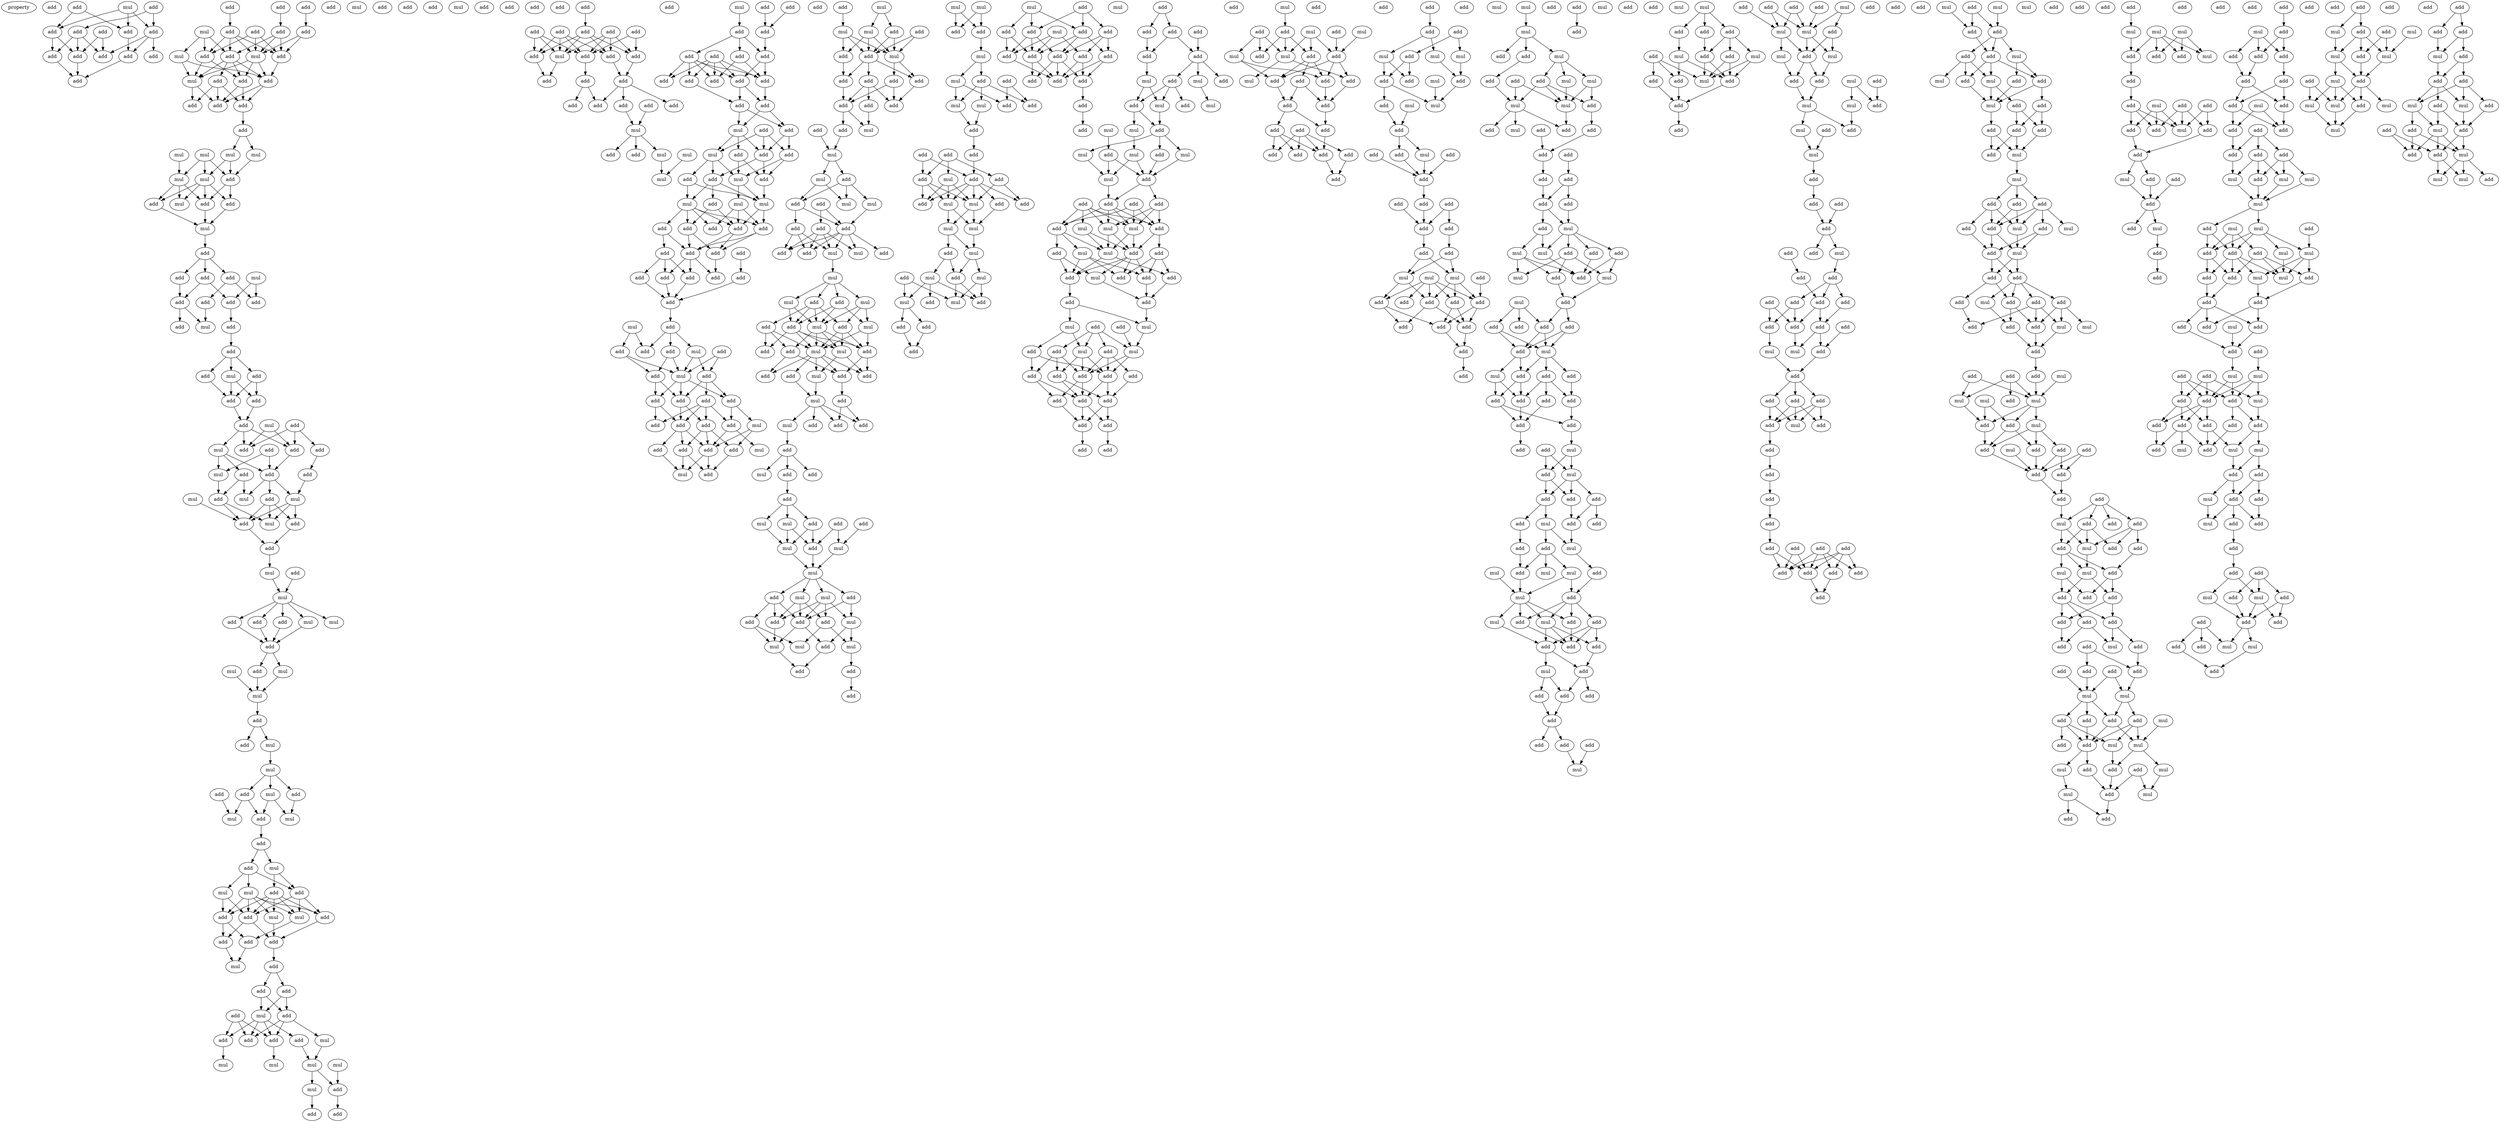 digraph {
    node [fontcolor=black]
    property [mul=2,lf=1.4]
    0 [ label = add ];
    1 [ label = add ];
    2 [ label = mul ];
    3 [ label = add ];
    4 [ label = add ];
    5 [ label = add ];
    6 [ label = add ];
    7 [ label = add ];
    8 [ label = add ];
    9 [ label = add ];
    10 [ label = add ];
    11 [ label = add ];
    12 [ label = add ];
    13 [ label = add ];
    14 [ label = add ];
    15 [ label = add ];
    16 [ label = add ];
    17 [ label = add ];
    18 [ label = add ];
    19 [ label = add ];
    20 [ label = add ];
    21 [ label = add ];
    22 [ label = mul ];
    23 [ label = add ];
    24 [ label = add ];
    25 [ label = add ];
    26 [ label = mul ];
    27 [ label = mul ];
    28 [ label = mul ];
    29 [ label = add ];
    30 [ label = add ];
    31 [ label = add ];
    32 [ label = add ];
    33 [ label = add ];
    34 [ label = add ];
    35 [ label = add ];
    36 [ label = mul ];
    37 [ label = mul ];
    38 [ label = mul ];
    39 [ label = mul ];
    40 [ label = mul ];
    41 [ label = mul ];
    42 [ label = add ];
    43 [ label = mul ];
    44 [ label = add ];
    45 [ label = add ];
    46 [ label = add ];
    47 [ label = mul ];
    48 [ label = add ];
    49 [ label = add ];
    50 [ label = mul ];
    51 [ label = add ];
    52 [ label = add ];
    53 [ label = add ];
    54 [ label = add ];
    55 [ label = add ];
    56 [ label = add ];
    57 [ label = add ];
    58 [ label = add ];
    59 [ label = mul ];
    60 [ label = add ];
    61 [ label = add ];
    62 [ label = add ];
    63 [ label = mul ];
    64 [ label = add ];
    65 [ label = add ];
    66 [ label = add ];
    67 [ label = mul ];
    68 [ label = mul ];
    69 [ label = add ];
    70 [ label = add ];
    71 [ label = add ];
    72 [ label = add ];
    73 [ label = mul ];
    74 [ label = add ];
    75 [ label = add ];
    76 [ label = mul ];
    77 [ label = add ];
    78 [ label = add ];
    79 [ label = add ];
    80 [ label = mul ];
    81 [ label = mul ];
    82 [ label = add ];
    83 [ label = mul ];
    84 [ label = add ];
    85 [ label = add ];
    86 [ label = mul ];
    87 [ label = add ];
    88 [ label = add ];
    89 [ label = add ];
    90 [ label = mul ];
    91 [ label = add ];
    92 [ label = add ];
    93 [ label = add ];
    94 [ label = mul ];
    95 [ label = add ];
    96 [ label = mul ];
    97 [ label = add ];
    98 [ label = mul ];
    99 [ label = add ];
    100 [ label = add ];
    101 [ label = mul ];
    102 [ label = mul ];
    103 [ label = add ];
    104 [ label = mul ];
    105 [ label = add ];
    106 [ label = mul ];
    107 [ label = add ];
    108 [ label = add ];
    109 [ label = add ];
    110 [ label = mul ];
    111 [ label = mul ];
    112 [ label = add ];
    113 [ label = add ];
    114 [ label = mul ];
    115 [ label = add ];
    116 [ label = mul ];
    117 [ label = add ];
    118 [ label = mul ];
    119 [ label = add ];
    120 [ label = add ];
    121 [ label = mul ];
    122 [ label = mul ];
    123 [ label = mul ];
    124 [ label = add ];
    125 [ label = add ];
    126 [ label = add ];
    127 [ label = mul ];
    128 [ label = add ];
    129 [ label = mul ];
    130 [ label = add ];
    131 [ label = add ];
    132 [ label = add ];
    133 [ label = add ];
    134 [ label = mul ];
    135 [ label = add ];
    136 [ label = add ];
    137 [ label = add ];
    138 [ label = mul ];
    139 [ label = add ];
    140 [ label = add ];
    141 [ label = add ];
    142 [ label = add ];
    143 [ label = mul ];
    144 [ label = add ];
    145 [ label = add ];
    146 [ label = add ];
    147 [ label = add ];
    148 [ label = mul ];
    149 [ label = mul ];
    150 [ label = mul ];
    151 [ label = mul ];
    152 [ label = mul ];
    153 [ label = add ];
    154 [ label = add ];
    155 [ label = add ];
    156 [ label = add ];
    157 [ label = add ];
    158 [ label = add ];
    159 [ label = add ];
    160 [ label = add ];
    161 [ label = add ];
    162 [ label = add ];
    163 [ label = add ];
    164 [ label = add ];
    165 [ label = mul ];
    166 [ label = add ];
    167 [ label = add ];
    168 [ label = add ];
    169 [ label = add ];
    170 [ label = add ];
    171 [ label = add ];
    172 [ label = add ];
    173 [ label = add ];
    174 [ label = add ];
    175 [ label = mul ];
    176 [ label = add ];
    177 [ label = add ];
    178 [ label = add ];
    179 [ label = mul ];
    180 [ label = mul ];
    181 [ label = mul ];
    182 [ label = add ];
    183 [ label = mul ];
    184 [ label = add ];
    185 [ label = add ];
    186 [ label = add ];
    187 [ label = add ];
    188 [ label = add ];
    189 [ label = add ];
    190 [ label = add ];
    191 [ label = add ];
    192 [ label = add ];
    193 [ label = add ];
    194 [ label = add ];
    195 [ label = add ];
    196 [ label = add ];
    197 [ label = add ];
    198 [ label = add ];
    199 [ label = add ];
    200 [ label = mul ];
    201 [ label = add ];
    202 [ label = mul ];
    203 [ label = add ];
    204 [ label = add ];
    205 [ label = add ];
    206 [ label = add ];
    207 [ label = mul ];
    208 [ label = add ];
    209 [ label = add ];
    210 [ label = mul ];
    211 [ label = mul ];
    212 [ label = mul ];
    213 [ label = add ];
    214 [ label = add ];
    215 [ label = add ];
    216 [ label = add ];
    217 [ label = add ];
    218 [ label = add ];
    219 [ label = add ];
    220 [ label = add ];
    221 [ label = add ];
    222 [ label = add ];
    223 [ label = add ];
    224 [ label = add ];
    225 [ label = add ];
    226 [ label = add ];
    227 [ label = add ];
    228 [ label = add ];
    229 [ label = mul ];
    230 [ label = add ];
    231 [ label = add ];
    232 [ label = add ];
    233 [ label = mul ];
    234 [ label = add ];
    235 [ label = add ];
    236 [ label = add ];
    237 [ label = add ];
    238 [ label = mul ];
    239 [ label = add ];
    240 [ label = add ];
    241 [ label = add ];
    242 [ label = add ];
    243 [ label = add ];
    244 [ label = add ];
    245 [ label = add ];
    246 [ label = add ];
    247 [ label = mul ];
    248 [ label = add ];
    249 [ label = mul ];
    250 [ label = add ];
    251 [ label = add ];
    252 [ label = add ];
    253 [ label = add ];
    254 [ label = mul ];
    255 [ label = add ];
    256 [ label = mul ];
    257 [ label = mul ];
    258 [ label = mul ];
    259 [ label = add ];
    260 [ label = add ];
    261 [ label = add ];
    262 [ label = mul ];
    263 [ label = add ];
    264 [ label = add ];
    265 [ label = add ];
    266 [ label = add ];
    267 [ label = add ];
    268 [ label = add ];
    269 [ label = add ];
    270 [ label = add ];
    271 [ label = mul ];
    272 [ label = add ];
    273 [ label = add ];
    274 [ label = mul ];
    275 [ label = mul ];
    276 [ label = add ];
    277 [ label = mul ];
    278 [ label = add ];
    279 [ label = add ];
    280 [ label = mul ];
    281 [ label = add ];
    282 [ label = add ];
    283 [ label = add ];
    284 [ label = add ];
    285 [ label = add ];
    286 [ label = mul ];
    287 [ label = add ];
    288 [ label = mul ];
    289 [ label = mul ];
    290 [ label = add ];
    291 [ label = mul ];
    292 [ label = add ];
    293 [ label = mul ];
    294 [ label = add ];
    295 [ label = add ];
    296 [ label = mul ];
    297 [ label = add ];
    298 [ label = mul ];
    299 [ label = add ];
    300 [ label = mul ];
    301 [ label = add ];
    302 [ label = add ];
    303 [ label = mul ];
    304 [ label = add ];
    305 [ label = add ];
    306 [ label = mul ];
    307 [ label = add ];
    308 [ label = add ];
    309 [ label = mul ];
    310 [ label = add ];
    311 [ label = mul ];
    312 [ label = add ];
    313 [ label = add ];
    314 [ label = add ];
    315 [ label = add ];
    316 [ label = mul ];
    317 [ label = add ];
    318 [ label = add ];
    319 [ label = add ];
    320 [ label = add ];
    321 [ label = mul ];
    322 [ label = add ];
    323 [ label = mul ];
    324 [ label = add ];
    325 [ label = add ];
    326 [ label = mul ];
    327 [ label = mul ];
    328 [ label = mul ];
    329 [ label = add ];
    330 [ label = add ];
    331 [ label = mul ];
    332 [ label = mul ];
    333 [ label = add ];
    334 [ label = add ];
    335 [ label = add ];
    336 [ label = mul ];
    337 [ label = add ];
    338 [ label = add ];
    339 [ label = mul ];
    340 [ label = mul ];
    341 [ label = mul ];
    342 [ label = add ];
    343 [ label = add ];
    344 [ label = add ];
    345 [ label = mul ];
    346 [ label = mul ];
    347 [ label = add ];
    348 [ label = add ];
    349 [ label = mul ];
    350 [ label = add ];
    351 [ label = add ];
    352 [ label = mul ];
    353 [ label = mul ];
    354 [ label = mul ];
    355 [ label = add ];
    356 [ label = add ];
    357 [ label = add ];
    358 [ label = add ];
    359 [ label = add ];
    360 [ label = add ];
    361 [ label = add ];
    362 [ label = add ];
    363 [ label = add ];
    364 [ label = mul ];
    365 [ label = add ];
    366 [ label = add ];
    367 [ label = add ];
    368 [ label = mul ];
    369 [ label = mul ];
    370 [ label = mul ];
    371 [ label = mul ];
    372 [ label = add ];
    373 [ label = mul ];
    374 [ label = add ];
    375 [ label = mul ];
    376 [ label = mul ];
    377 [ label = add ];
    378 [ label = mul ];
    379 [ label = add ];
    380 [ label = add ];
    381 [ label = mul ];
    382 [ label = add ];
    383 [ label = add ];
    384 [ label = add ];
    385 [ label = add ];
    386 [ label = mul ];
    387 [ label = mul ];
    388 [ label = add ];
    389 [ label = add ];
    390 [ label = add ];
    391 [ label = add ];
    392 [ label = add ];
    393 [ label = add ];
    394 [ label = add ];
    395 [ label = add ];
    396 [ label = add ];
    397 [ label = add ];
    398 [ label = add ];
    399 [ label = add ];
    400 [ label = add ];
    401 [ label = add ];
    402 [ label = mul ];
    403 [ label = add ];
    404 [ label = add ];
    405 [ label = add ];
    406 [ label = add ];
    407 [ label = add ];
    408 [ label = add ];
    409 [ label = mul ];
    410 [ label = mul ];
    411 [ label = add ];
    412 [ label = add ];
    413 [ label = add ];
    414 [ label = mul ];
    415 [ label = add ];
    416 [ label = mul ];
    417 [ label = mul ];
    418 [ label = mul ];
    419 [ label = add ];
    420 [ label = add ];
    421 [ label = mul ];
    422 [ label = mul ];
    423 [ label = mul ];
    424 [ label = add ];
    425 [ label = add ];
    426 [ label = mul ];
    427 [ label = add ];
    428 [ label = add ];
    429 [ label = add ];
    430 [ label = add ];
    431 [ label = mul ];
    432 [ label = add ];
    433 [ label = mul ];
    434 [ label = add ];
    435 [ label = mul ];
    436 [ label = add ];
    437 [ label = mul ];
    438 [ label = mul ];
    439 [ label = add ];
    440 [ label = add ];
    441 [ label = add ];
    442 [ label = mul ];
    443 [ label = add ];
    444 [ label = add ];
    445 [ label = add ];
    446 [ label = add ];
    447 [ label = add ];
    448 [ label = mul ];
    449 [ label = add ];
    450 [ label = add ];
    451 [ label = mul ];
    452 [ label = add ];
    453 [ label = mul ];
    454 [ label = mul ];
    455 [ label = add ];
    456 [ label = add ];
    457 [ label = add ];
    458 [ label = add ];
    459 [ label = add ];
    460 [ label = add ];
    461 [ label = add ];
    462 [ label = add ];
    463 [ label = add ];
    464 [ label = add ];
    465 [ label = add ];
    466 [ label = add ];
    467 [ label = add ];
    468 [ label = add ];
    469 [ label = add ];
    470 [ label = mul ];
    471 [ label = add ];
    472 [ label = add ];
    473 [ label = mul ];
    474 [ label = mul ];
    475 [ label = add ];
    476 [ label = mul ];
    477 [ label = add ];
    478 [ label = mul ];
    479 [ label = add ];
    480 [ label = add ];
    481 [ label = add ];
    482 [ label = add ];
    483 [ label = add ];
    484 [ label = mul ];
    485 [ label = add ];
    486 [ label = add ];
    487 [ label = add ];
    488 [ label = add ];
    489 [ label = add ];
    490 [ label = add ];
    491 [ label = add ];
    492 [ label = add ];
    493 [ label = add ];
    494 [ label = add ];
    495 [ label = add ];
    496 [ label = add ];
    497 [ label = add ];
    498 [ label = add ];
    499 [ label = add ];
    500 [ label = add ];
    501 [ label = add ];
    502 [ label = mul ];
    503 [ label = mul ];
    504 [ label = add ];
    505 [ label = mul ];
    506 [ label = mul ];
    507 [ label = add ];
    508 [ label = add ];
    509 [ label = add ];
    510 [ label = mul ];
    511 [ label = mul ];
    512 [ label = add ];
    513 [ label = add ];
    514 [ label = add ];
    515 [ label = add ];
    516 [ label = mul ];
    517 [ label = add ];
    518 [ label = add ];
    519 [ label = add ];
    520 [ label = add ];
    521 [ label = mul ];
    522 [ label = add ];
    523 [ label = add ];
    524 [ label = add ];
    525 [ label = add ];
    526 [ label = add ];
    527 [ label = add ];
    528 [ label = mul ];
    529 [ label = mul ];
    530 [ label = mul ];
    531 [ label = add ];
    532 [ label = add ];
    533 [ label = add ];
    534 [ label = add ];
    535 [ label = add ];
    536 [ label = add ];
    537 [ label = add ];
    538 [ label = add ];
    539 [ label = add ];
    540 [ label = add ];
    541 [ label = mul ];
    542 [ label = add ];
    543 [ label = add ];
    544 [ label = add ];
    545 [ label = mul ];
    546 [ label = add ];
    547 [ label = mul ];
    548 [ label = add ];
    549 [ label = add ];
    550 [ label = add ];
    551 [ label = mul ];
    552 [ label = mul ];
    553 [ label = add ];
    554 [ label = add ];
    555 [ label = mul ];
    556 [ label = mul ];
    557 [ label = add ];
    558 [ label = add ];
    559 [ label = mul ];
    560 [ label = add ];
    561 [ label = add ];
    562 [ label = add ];
    563 [ label = add ];
    564 [ label = add ];
    565 [ label = add ];
    566 [ label = add ];
    567 [ label = add ];
    568 [ label = mul ];
    569 [ label = add ];
    570 [ label = add ];
    571 [ label = add ];
    572 [ label = mul ];
    573 [ label = add ];
    574 [ label = mul ];
    575 [ label = add ];
    576 [ label = mul ];
    577 [ label = add ];
    578 [ label = mul ];
    579 [ label = mul ];
    580 [ label = add ];
    581 [ label = add ];
    582 [ label = add ];
    583 [ label = add ];
    584 [ label = add ];
    585 [ label = add ];
    586 [ label = mul ];
    587 [ label = add ];
    588 [ label = add ];
    589 [ label = mul ];
    590 [ label = add ];
    591 [ label = add ];
    592 [ label = add ];
    593 [ label = add ];
    594 [ label = mul ];
    595 [ label = add ];
    596 [ label = add ];
    597 [ label = add ];
    598 [ label = add ];
    599 [ label = mul ];
    600 [ label = add ];
    601 [ label = mul ];
    602 [ label = add ];
    603 [ label = add ];
    604 [ label = add ];
    605 [ label = add ];
    606 [ label = add ];
    607 [ label = add ];
    608 [ label = add ];
    609 [ label = mul ];
    610 [ label = add ];
    611 [ label = add ];
    612 [ label = mul ];
    613 [ label = mul ];
    614 [ label = mul ];
    615 [ label = add ];
    616 [ label = mul ];
    617 [ label = add ];
    618 [ label = mul ];
    619 [ label = add ];
    620 [ label = add ];
    621 [ label = mul ];
    622 [ label = add ];
    623 [ label = add ];
    624 [ label = mul ];
    625 [ label = add ];
    626 [ label = add ];
    627 [ label = add ];
    628 [ label = add ];
    629 [ label = mul ];
    630 [ label = add ];
    631 [ label = add ];
    632 [ label = add ];
    633 [ label = add ];
    634 [ label = add ];
    635 [ label = add ];
    636 [ label = add ];
    637 [ label = add ];
    638 [ label = add ];
    639 [ label = mul ];
    640 [ label = mul ];
    641 [ label = mul ];
    642 [ label = add ];
    643 [ label = add ];
    644 [ label = add ];
    645 [ label = add ];
    646 [ label = mul ];
    647 [ label = mul ];
    648 [ label = add ];
    649 [ label = add ];
    650 [ label = add ];
    651 [ label = mul ];
    652 [ label = add ];
    653 [ label = add ];
    654 [ label = add ];
    655 [ label = add ];
    656 [ label = add ];
    657 [ label = add ];
    658 [ label = add ];
    659 [ label = add ];
    660 [ label = mul ];
    661 [ label = mul ];
    662 [ label = mul ];
    663 [ label = add ];
    664 [ label = mul ];
    665 [ label = mul ];
    666 [ label = add ];
    667 [ label = add ];
    668 [ label = mul ];
    669 [ label = add ];
    670 [ label = add ];
    671 [ label = add ];
    672 [ label = mul ];
    673 [ label = mul ];
    674 [ label = add ];
    675 [ label = mul ];
    676 [ label = add ];
    677 [ label = mul ];
    678 [ label = add ];
    679 [ label = add ];
    680 [ label = add ];
    681 [ label = add ];
    682 [ label = add ];
    683 [ label = add ];
    684 [ label = add ];
    685 [ label = mul ];
    686 [ label = add ];
    687 [ label = add ];
    688 [ label = add ];
    689 [ label = add ];
    690 [ label = add ];
    691 [ label = add ];
    692 [ label = add ];
    693 [ label = add ];
    694 [ label = add ];
    695 [ label = add ];
    696 [ label = add ];
    697 [ label = add ];
    698 [ label = mul ];
    699 [ label = mul ];
    700 [ label = add ];
    701 [ label = add ];
    702 [ label = add ];
    703 [ label = add ];
    704 [ label = mul ];
    705 [ label = add ];
    706 [ label = add ];
    707 [ label = add ];
    708 [ label = add ];
    709 [ label = add ];
    710 [ label = add ];
    711 [ label = add ];
    712 [ label = add ];
    713 [ label = add ];
    714 [ label = add ];
    715 [ label = add ];
    716 [ label = add ];
    717 [ label = add ];
    718 [ label = add ];
    719 [ label = add ];
    720 [ label = add ];
    721 [ label = add ];
    722 [ label = mul ];
    723 [ label = mul ];
    724 [ label = add ];
    725 [ label = add ];
    726 [ label = add ];
    727 [ label = mul ];
    728 [ label = add ];
    729 [ label = add ];
    730 [ label = mul ];
    731 [ label = add ];
    732 [ label = mul ];
    733 [ label = add ];
    734 [ label = add ];
    735 [ label = mul ];
    736 [ label = add ];
    737 [ label = add ];
    738 [ label = add ];
    739 [ label = add ];
    740 [ label = add ];
    741 [ label = mul ];
    742 [ label = mul ];
    743 [ label = add ];
    744 [ label = add ];
    745 [ label = add ];
    746 [ label = add ];
    747 [ label = mul ];
    748 [ label = mul ];
    749 [ label = add ];
    750 [ label = add ];
    751 [ label = mul ];
    752 [ label = add ];
    753 [ label = add ];
    754 [ label = add ];
    755 [ label = add ];
    756 [ label = add ];
    757 [ label = add ];
    758 [ label = add ];
    759 [ label = mul ];
    760 [ label = mul ];
    761 [ label = add ];
    762 [ label = add ];
    763 [ label = add ];
    764 [ label = mul ];
    765 [ label = add ];
    766 [ label = add ];
    767 [ label = add ];
    768 [ label = add ];
    769 [ label = mul ];
    770 [ label = mul ];
    771 [ label = add ];
    772 [ label = mul ];
    773 [ label = mul ];
    774 [ label = mul ];
    775 [ label = add ];
    776 [ label = add ];
    777 [ label = add ];
    778 [ label = mul ];
    779 [ label = add ];
    780 [ label = add ];
    781 [ label = add ];
    782 [ label = add ];
    783 [ label = add ];
    784 [ label = add ];
    785 [ label = add ];
    786 [ label = add ];
    787 [ label = mul ];
    788 [ label = add ];
    789 [ label = add ];
    790 [ label = add ];
    791 [ label = mul ];
    792 [ label = add ];
    793 [ label = add ];
    794 [ label = mul ];
    795 [ label = mul ];
    796 [ label = add ];
    797 [ label = add ];
    798 [ label = add ];
    799 [ label = add ];
    800 [ label = add ];
    801 [ label = add ];
    802 [ label = add ];
    803 [ label = add ];
    804 [ label = mul ];
    805 [ label = add ];
    806 [ label = add ];
    807 [ label = add ];
    808 [ label = mul ];
    809 [ label = add ];
    810 [ label = add ];
    811 [ label = add ];
    812 [ label = mul ];
    813 [ label = mul ];
    814 [ label = add ];
    815 [ label = add ];
    816 [ label = add ];
    817 [ label = mul ];
    818 [ label = add ];
    819 [ label = mul ];
    820 [ label = add ];
    821 [ label = mul ];
    822 [ label = add ];
    823 [ label = mul ];
    824 [ label = mul ];
    825 [ label = add ];
    826 [ label = add ];
    827 [ label = add ];
    828 [ label = mul ];
    829 [ label = add ];
    830 [ label = mul ];
    831 [ label = add ];
    832 [ label = add ];
    833 [ label = add ];
    834 [ label = add ];
    835 [ label = add ];
    836 [ label = add ];
    837 [ label = mul ];
    838 [ label = mul ];
    839 [ label = mul ];
    840 [ label = add ];
    841 [ label = add ];
    842 [ label = add ];
    843 [ label = mul ];
    844 [ label = add ];
    845 [ label = add ];
    846 [ label = add ];
    847 [ label = add ];
    848 [ label = mul ];
    849 [ label = add ];
    850 [ label = mul ];
    851 [ label = add ];
    852 [ label = add ];
    853 [ label = add ];
    854 [ label = add ];
    855 [ label = add ];
    856 [ label = mul ];
    857 [ label = add ];
    858 [ label = add ];
    859 [ label = add ];
    860 [ label = add ];
    861 [ label = add ];
    862 [ label = mul ];
    863 [ label = add ];
    864 [ label = add ];
    865 [ label = add ];
    866 [ label = add ];
    867 [ label = mul ];
    868 [ label = add ];
    869 [ label = add ];
    870 [ label = add ];
    871 [ label = add ];
    872 [ label = add ];
    873 [ label = add ];
    874 [ label = add ];
    875 [ label = mul ];
    876 [ label = add ];
    877 [ label = add ];
    878 [ label = add ];
    879 [ label = add ];
    880 [ label = add ];
    881 [ label = add ];
    882 [ label = add ];
    883 [ label = mul ];
    884 [ label = mul ];
    885 [ label = mul ];
    886 [ label = mul ];
    887 [ label = mul ];
    888 [ label = add ];
    889 [ label = mul ];
    890 [ label = add ];
    891 [ label = add ];
    892 [ label = mul ];
    893 [ label = mul ];
    894 [ label = add ];
    895 [ label = add ];
    896 [ label = add ];
    897 [ label = add ];
    898 [ label = mul ];
    899 [ label = add ];
    900 [ label = mul ];
    901 [ label = add ];
    902 [ label = add ];
    903 [ label = add ];
    904 [ label = add ];
    905 [ label = mul ];
    906 [ label = add ];
    907 [ label = add ];
    908 [ label = add ];
    909 [ label = add ];
    910 [ label = mul ];
    911 [ label = add ];
    912 [ label = mul ];
    913 [ label = add ];
    914 [ label = add ];
    915 [ label = add ];
    916 [ label = add ];
    917 [ label = mul ];
    918 [ label = add ];
    919 [ label = add ];
    920 [ label = add ];
    921 [ label = add ];
    922 [ label = add ];
    923 [ label = add ];
    924 [ label = mul ];
    925 [ label = add ];
    926 [ label = mul ];
    927 [ label = mul ];
    928 [ label = add ];
    929 [ label = add ];
    930 [ label = add ];
    931 [ label = add ];
    932 [ label = mul ];
    933 [ label = add ];
    934 [ label = mul ];
    935 [ label = add ];
    936 [ label = add ];
    937 [ label = add ];
    938 [ label = add ];
    939 [ label = add ];
    940 [ label = mul ];
    941 [ label = mul ];
    942 [ label = add ];
    943 [ label = add ];
    944 [ label = add ];
    945 [ label = add ];
    946 [ label = add ];
    947 [ label = mul ];
    948 [ label = add ];
    949 [ label = add ];
    950 [ label = mul ];
    951 [ label = add ];
    952 [ label = add ];
    953 [ label = add ];
    954 [ label = mul ];
    955 [ label = add ];
    956 [ label = add ];
    957 [ label = mul ];
    958 [ label = mul ];
    959 [ label = mul ];
    960 [ label = add ];
    961 [ label = mul ];
    962 [ label = add ];
    963 [ label = add ];
    964 [ label = mul ];
    965 [ label = add ];
    966 [ label = add ];
    967 [ label = mul ];
    968 [ label = mul ];
    969 [ label = mul ];
    970 [ label = add ];
    971 [ label = add ];
    972 [ label = add ];
    973 [ label = add ];
    974 [ label = mul ];
    975 [ label = add ];
    976 [ label = add ];
    977 [ label = mul ];
    978 [ label = mul ];
    979 [ label = add ];
    980 [ label = add ];
    981 [ label = add ];
    982 [ label = add ];
    983 [ label = mul ];
    984 [ label = add ];
    985 [ label = add ];
    986 [ label = add ];
    987 [ label = mul ];
    988 [ label = mul ];
    989 [ label = add ];
    990 [ label = mul ];
    1 -> 4 [ name = 0 ];
    1 -> 5 [ name = 1 ];
    2 -> 4 [ name = 2 ];
    2 -> 5 [ name = 3 ];
    2 -> 7 [ name = 4 ];
    3 -> 7 [ name = 5 ];
    3 -> 8 [ name = 6 ];
    4 -> 9 [ name = 7 ];
    5 -> 11 [ name = 8 ];
    5 -> 12 [ name = 9 ];
    6 -> 11 [ name = 10 ];
    6 -> 13 [ name = 11 ];
    7 -> 9 [ name = 12 ];
    7 -> 10 [ name = 13 ];
    7 -> 13 [ name = 14 ];
    8 -> 11 [ name = 15 ];
    8 -> 12 [ name = 16 ];
    8 -> 13 [ name = 17 ];
    9 -> 14 [ name = 18 ];
    11 -> 14 [ name = 19 ];
    12 -> 14 [ name = 20 ];
    15 -> 19 [ name = 21 ];
    16 -> 18 [ name = 22 ];
    17 -> 20 [ name = 23 ];
    18 -> 23 [ name = 24 ];
    18 -> 24 [ name = 25 ];
    18 -> 27 [ name = 26 ];
    19 -> 23 [ name = 27 ];
    19 -> 27 [ name = 28 ];
    20 -> 23 [ name = 29 ];
    20 -> 24 [ name = 30 ];
    20 -> 25 [ name = 31 ];
    20 -> 27 [ name = 32 ];
    21 -> 23 [ name = 33 ];
    21 -> 25 [ name = 34 ];
    21 -> 27 [ name = 35 ];
    22 -> 24 [ name = 36 ];
    22 -> 25 [ name = 37 ];
    22 -> 26 [ name = 38 ];
    23 -> 31 [ name = 39 ];
    24 -> 28 [ name = 40 ];
    24 -> 29 [ name = 41 ];
    24 -> 30 [ name = 42 ];
    24 -> 31 [ name = 43 ];
    25 -> 28 [ name = 44 ];
    25 -> 30 [ name = 45 ];
    26 -> 28 [ name = 46 ];
    26 -> 31 [ name = 47 ];
    27 -> 28 [ name = 48 ];
    27 -> 30 [ name = 49 ];
    27 -> 31 [ name = 50 ];
    28 -> 32 [ name = 51 ];
    28 -> 34 [ name = 52 ];
    29 -> 32 [ name = 53 ];
    29 -> 33 [ name = 54 ];
    29 -> 34 [ name = 55 ];
    30 -> 33 [ name = 56 ];
    30 -> 34 [ name = 57 ];
    31 -> 33 [ name = 58 ];
    31 -> 34 [ name = 59 ];
    33 -> 35 [ name = 60 ];
    35 -> 36 [ name = 61 ];
    35 -> 37 [ name = 62 ];
    36 -> 40 [ name = 63 ];
    36 -> 42 [ name = 64 ];
    37 -> 42 [ name = 65 ];
    38 -> 40 [ name = 66 ];
    38 -> 41 [ name = 67 ];
    38 -> 42 [ name = 68 ];
    39 -> 41 [ name = 69 ];
    40 -> 43 [ name = 70 ];
    40 -> 44 [ name = 71 ];
    40 -> 45 [ name = 72 ];
    40 -> 46 [ name = 73 ];
    41 -> 43 [ name = 74 ];
    41 -> 44 [ name = 75 ];
    41 -> 46 [ name = 76 ];
    42 -> 44 [ name = 77 ];
    42 -> 45 [ name = 78 ];
    44 -> 47 [ name = 79 ];
    45 -> 47 [ name = 80 ];
    46 -> 47 [ name = 81 ];
    47 -> 48 [ name = 82 ];
    48 -> 51 [ name = 83 ];
    48 -> 52 [ name = 84 ];
    48 -> 53 [ name = 85 ];
    50 -> 54 [ name = 86 ];
    50 -> 57 [ name = 87 ];
    51 -> 56 [ name = 88 ];
    51 -> 57 [ name = 89 ];
    52 -> 54 [ name = 90 ];
    52 -> 55 [ name = 91 ];
    53 -> 55 [ name = 92 ];
    54 -> 58 [ name = 93 ];
    55 -> 59 [ name = 94 ];
    55 -> 60 [ name = 95 ];
    56 -> 59 [ name = 96 ];
    58 -> 61 [ name = 97 ];
    61 -> 62 [ name = 98 ];
    61 -> 63 [ name = 99 ];
    61 -> 64 [ name = 100 ];
    62 -> 65 [ name = 101 ];
    62 -> 66 [ name = 102 ];
    63 -> 65 [ name = 103 ];
    63 -> 66 [ name = 104 ];
    64 -> 65 [ name = 105 ];
    65 -> 70 [ name = 106 ];
    66 -> 70 [ name = 107 ];
    68 -> 71 [ name = 108 ];
    68 -> 72 [ name = 109 ];
    69 -> 71 [ name = 110 ];
    69 -> 72 [ name = 111 ];
    69 -> 75 [ name = 112 ];
    70 -> 71 [ name = 113 ];
    70 -> 72 [ name = 114 ];
    70 -> 73 [ name = 115 ];
    71 -> 78 [ name = 116 ];
    73 -> 76 [ name = 117 ];
    73 -> 78 [ name = 118 ];
    73 -> 79 [ name = 119 ];
    74 -> 76 [ name = 120 ];
    74 -> 78 [ name = 121 ];
    75 -> 77 [ name = 122 ];
    76 -> 82 [ name = 123 ];
    77 -> 81 [ name = 124 ];
    78 -> 80 [ name = 125 ];
    78 -> 81 [ name = 126 ];
    78 -> 84 [ name = 127 ];
    79 -> 80 [ name = 128 ];
    79 -> 82 [ name = 129 ];
    81 -> 85 [ name = 130 ];
    81 -> 86 [ name = 131 ];
    81 -> 87 [ name = 132 ];
    82 -> 86 [ name = 133 ];
    82 -> 87 [ name = 134 ];
    83 -> 87 [ name = 135 ];
    84 -> 85 [ name = 136 ];
    84 -> 86 [ name = 137 ];
    84 -> 87 [ name = 138 ];
    85 -> 88 [ name = 139 ];
    87 -> 88 [ name = 140 ];
    88 -> 90 [ name = 141 ];
    90 -> 94 [ name = 142 ];
    93 -> 94 [ name = 143 ];
    94 -> 95 [ name = 144 ];
    94 -> 96 [ name = 145 ];
    94 -> 97 [ name = 146 ];
    94 -> 98 [ name = 147 ];
    94 -> 99 [ name = 148 ];
    95 -> 100 [ name = 149 ];
    97 -> 100 [ name = 150 ];
    98 -> 100 [ name = 151 ];
    99 -> 100 [ name = 152 ];
    100 -> 102 [ name = 153 ];
    100 -> 103 [ name = 154 ];
    101 -> 106 [ name = 155 ];
    102 -> 106 [ name = 156 ];
    103 -> 106 [ name = 157 ];
    106 -> 108 [ name = 158 ];
    108 -> 109 [ name = 159 ];
    108 -> 110 [ name = 160 ];
    110 -> 111 [ name = 161 ];
    111 -> 113 [ name = 162 ];
    111 -> 114 [ name = 163 ];
    111 -> 115 [ name = 164 ];
    112 -> 116 [ name = 165 ];
    113 -> 116 [ name = 166 ];
    113 -> 117 [ name = 167 ];
    114 -> 117 [ name = 168 ];
    114 -> 118 [ name = 169 ];
    115 -> 118 [ name = 170 ];
    117 -> 119 [ name = 171 ];
    119 -> 120 [ name = 172 ];
    119 -> 121 [ name = 173 ];
    120 -> 122 [ name = 174 ];
    120 -> 123 [ name = 175 ];
    120 -> 125 [ name = 176 ];
    121 -> 124 [ name = 177 ];
    121 -> 125 [ name = 178 ];
    122 -> 128 [ name = 179 ];
    122 -> 130 [ name = 180 ];
    123 -> 126 [ name = 181 ];
    123 -> 127 [ name = 182 ];
    123 -> 128 [ name = 183 ];
    123 -> 129 [ name = 184 ];
    123 -> 130 [ name = 185 ];
    124 -> 126 [ name = 186 ];
    124 -> 127 [ name = 187 ];
    124 -> 128 [ name = 188 ];
    124 -> 129 [ name = 189 ];
    124 -> 130 [ name = 190 ];
    125 -> 126 [ name = 191 ];
    125 -> 129 [ name = 192 ];
    125 -> 130 [ name = 193 ];
    126 -> 131 [ name = 194 ];
    127 -> 131 [ name = 195 ];
    128 -> 132 [ name = 196 ];
    128 -> 133 [ name = 197 ];
    129 -> 132 [ name = 198 ];
    130 -> 131 [ name = 199 ];
    130 -> 133 [ name = 200 ];
    131 -> 135 [ name = 201 ];
    132 -> 134 [ name = 202 ];
    133 -> 134 [ name = 203 ];
    135 -> 136 [ name = 204 ];
    135 -> 137 [ name = 205 ];
    136 -> 138 [ name = 206 ];
    136 -> 142 [ name = 207 ];
    137 -> 138 [ name = 208 ];
    137 -> 142 [ name = 209 ];
    138 -> 144 [ name = 210 ];
    138 -> 145 [ name = 211 ];
    138 -> 146 [ name = 212 ];
    138 -> 147 [ name = 213 ];
    141 -> 144 [ name = 214 ];
    141 -> 145 [ name = 215 ];
    141 -> 146 [ name = 216 ];
    142 -> 143 [ name = 217 ];
    142 -> 144 [ name = 218 ];
    142 -> 146 [ name = 219 ];
    143 -> 151 [ name = 220 ];
    145 -> 148 [ name = 221 ];
    146 -> 150 [ name = 222 ];
    147 -> 151 [ name = 223 ];
    149 -> 153 [ name = 224 ];
    151 -> 152 [ name = 225 ];
    151 -> 153 [ name = 226 ];
    152 -> 155 [ name = 227 ];
    153 -> 154 [ name = 228 ];
    156 -> 161 [ name = 229 ];
    157 -> 162 [ name = 230 ];
    157 -> 164 [ name = 231 ];
    157 -> 165 [ name = 232 ];
    157 -> 166 [ name = 233 ];
    158 -> 162 [ name = 234 ];
    158 -> 163 [ name = 235 ];
    158 -> 164 [ name = 236 ];
    158 -> 165 [ name = 237 ];
    159 -> 162 [ name = 238 ];
    159 -> 166 [ name = 239 ];
    160 -> 162 [ name = 240 ];
    160 -> 163 [ name = 241 ];
    160 -> 165 [ name = 242 ];
    161 -> 163 [ name = 243 ];
    161 -> 164 [ name = 244 ];
    161 -> 165 [ name = 245 ];
    161 -> 166 [ name = 246 ];
    162 -> 168 [ name = 247 ];
    163 -> 169 [ name = 248 ];
    164 -> 167 [ name = 249 ];
    165 -> 169 [ name = 250 ];
    166 -> 167 [ name = 251 ];
    167 -> 170 [ name = 252 ];
    167 -> 171 [ name = 253 ];
    167 -> 173 [ name = 254 ];
    168 -> 171 [ name = 255 ];
    168 -> 174 [ name = 256 ];
    172 -> 175 [ name = 257 ];
    173 -> 175 [ name = 258 ];
    175 -> 176 [ name = 259 ];
    175 -> 177 [ name = 260 ];
    175 -> 179 [ name = 261 ];
    179 -> 181 [ name = 262 ];
    180 -> 181 [ name = 263 ];
    182 -> 185 [ name = 264 ];
    183 -> 186 [ name = 265 ];
    184 -> 185 [ name = 266 ];
    185 -> 189 [ name = 267 ];
    186 -> 188 [ name = 268 ];
    186 -> 189 [ name = 269 ];
    186 -> 190 [ name = 270 ];
    187 -> 191 [ name = 271 ];
    187 -> 192 [ name = 272 ];
    187 -> 193 [ name = 273 ];
    187 -> 194 [ name = 274 ];
    187 -> 195 [ name = 275 ];
    188 -> 191 [ name = 276 ];
    188 -> 192 [ name = 277 ];
    188 -> 193 [ name = 278 ];
    188 -> 194 [ name = 279 ];
    188 -> 195 [ name = 280 ];
    189 -> 193 [ name = 281 ];
    189 -> 194 [ name = 282 ];
    190 -> 194 [ name = 283 ];
    190 -> 195 [ name = 284 ];
    192 -> 198 [ name = 285 ];
    193 -> 196 [ name = 286 ];
    193 -> 198 [ name = 287 ];
    194 -> 196 [ name = 288 ];
    196 -> 199 [ name = 289 ];
    196 -> 200 [ name = 290 ];
    198 -> 199 [ name = 291 ];
    198 -> 200 [ name = 292 ];
    199 -> 203 [ name = 293 ];
    199 -> 204 [ name = 294 ];
    200 -> 202 [ name = 295 ];
    200 -> 203 [ name = 296 ];
    200 -> 205 [ name = 297 ];
    201 -> 202 [ name = 298 ];
    201 -> 203 [ name = 299 ];
    201 -> 204 [ name = 300 ];
    202 -> 207 [ name = 301 ];
    202 -> 208 [ name = 302 ];
    202 -> 209 [ name = 303 ];
    203 -> 206 [ name = 304 ];
    203 -> 209 [ name = 305 ];
    204 -> 206 [ name = 306 ];
    204 -> 207 [ name = 307 ];
    205 -> 206 [ name = 308 ];
    205 -> 207 [ name = 309 ];
    206 -> 210 [ name = 310 ];
    207 -> 210 [ name = 311 ];
    207 -> 212 [ name = 312 ];
    208 -> 210 [ name = 313 ];
    208 -> 211 [ name = 314 ];
    209 -> 210 [ name = 315 ];
    209 -> 211 [ name = 316 ];
    209 -> 213 [ name = 317 ];
    210 -> 214 [ name = 318 ];
    210 -> 215 [ name = 319 ];
    211 -> 214 [ name = 320 ];
    211 -> 215 [ name = 321 ];
    211 -> 216 [ name = 322 ];
    211 -> 217 [ name = 323 ];
    211 -> 218 [ name = 324 ];
    212 -> 214 [ name = 325 ];
    212 -> 215 [ name = 326 ];
    212 -> 217 [ name = 327 ];
    213 -> 215 [ name = 328 ];
    213 -> 218 [ name = 329 ];
    214 -> 220 [ name = 330 ];
    214 -> 222 [ name = 331 ];
    215 -> 220 [ name = 332 ];
    215 -> 222 [ name = 333 ];
    216 -> 219 [ name = 334 ];
    216 -> 222 [ name = 335 ];
    218 -> 220 [ name = 336 ];
    218 -> 222 [ name = 337 ];
    219 -> 223 [ name = 338 ];
    219 -> 224 [ name = 339 ];
    219 -> 226 [ name = 340 ];
    220 -> 227 [ name = 341 ];
    221 -> 225 [ name = 342 ];
    222 -> 223 [ name = 343 ];
    222 -> 224 [ name = 344 ];
    222 -> 227 [ name = 345 ];
    223 -> 228 [ name = 346 ];
    224 -> 228 [ name = 347 ];
    225 -> 228 [ name = 348 ];
    226 -> 228 [ name = 349 ];
    228 -> 230 [ name = 350 ];
    229 -> 231 [ name = 351 ];
    229 -> 234 [ name = 352 ];
    230 -> 231 [ name = 353 ];
    230 -> 233 [ name = 354 ];
    230 -> 235 [ name = 355 ];
    232 -> 237 [ name = 356 ];
    232 -> 238 [ name = 357 ];
    233 -> 237 [ name = 358 ];
    233 -> 238 [ name = 359 ];
    234 -> 236 [ name = 360 ];
    234 -> 238 [ name = 361 ];
    235 -> 236 [ name = 362 ];
    235 -> 238 [ name = 363 ];
    236 -> 239 [ name = 364 ];
    236 -> 240 [ name = 365 ];
    237 -> 239 [ name = 366 ];
    237 -> 241 [ name = 367 ];
    237 -> 242 [ name = 368 ];
    238 -> 239 [ name = 369 ];
    238 -> 240 [ name = 370 ];
    238 -> 241 [ name = 371 ];
    239 -> 244 [ name = 372 ];
    239 -> 246 [ name = 373 ];
    240 -> 243 [ name = 374 ];
    240 -> 246 [ name = 375 ];
    241 -> 245 [ name = 376 ];
    241 -> 247 [ name = 377 ];
    242 -> 243 [ name = 378 ];
    242 -> 244 [ name = 379 ];
    242 -> 245 [ name = 380 ];
    242 -> 246 [ name = 381 ];
    244 -> 250 [ name = 382 ];
    244 -> 251 [ name = 383 ];
    244 -> 252 [ name = 384 ];
    245 -> 249 [ name = 385 ];
    245 -> 251 [ name = 386 ];
    246 -> 248 [ name = 387 ];
    246 -> 250 [ name = 388 ];
    246 -> 251 [ name = 389 ];
    247 -> 251 [ name = 390 ];
    247 -> 252 [ name = 391 ];
    248 -> 254 [ name = 392 ];
    250 -> 253 [ name = 393 ];
    250 -> 254 [ name = 394 ];
    251 -> 253 [ name = 395 ];
    251 -> 254 [ name = 396 ];
    252 -> 253 [ name = 397 ];
    255 -> 258 [ name = 398 ];
    256 -> 257 [ name = 399 ];
    256 -> 259 [ name = 400 ];
    257 -> 261 [ name = 401 ];
    257 -> 262 [ name = 402 ];
    257 -> 263 [ name = 403 ];
    258 -> 261 [ name = 404 ];
    258 -> 262 [ name = 405 ];
    258 -> 263 [ name = 406 ];
    259 -> 261 [ name = 407 ];
    259 -> 262 [ name = 408 ];
    260 -> 261 [ name = 409 ];
    260 -> 262 [ name = 410 ];
    261 -> 264 [ name = 411 ];
    261 -> 266 [ name = 412 ];
    261 -> 267 [ name = 413 ];
    262 -> 265 [ name = 414 ];
    262 -> 266 [ name = 415 ];
    263 -> 264 [ name = 416 ];
    264 -> 269 [ name = 417 ];
    265 -> 269 [ name = 418 ];
    265 -> 270 [ name = 419 ];
    266 -> 270 [ name = 420 ];
    267 -> 268 [ name = 421 ];
    267 -> 269 [ name = 422 ];
    267 -> 270 [ name = 423 ];
    268 -> 271 [ name = 424 ];
    269 -> 271 [ name = 425 ];
    269 -> 273 [ name = 426 ];
    272 -> 274 [ name = 427 ];
    273 -> 274 [ name = 428 ];
    274 -> 275 [ name = 429 ];
    274 -> 276 [ name = 430 ];
    275 -> 279 [ name = 431 ];
    275 -> 280 [ name = 432 ];
    276 -> 277 [ name = 433 ];
    276 -> 279 [ name = 434 ];
    276 -> 280 [ name = 435 ];
    277 -> 283 [ name = 436 ];
    278 -> 281 [ name = 437 ];
    278 -> 283 [ name = 438 ];
    279 -> 282 [ name = 439 ];
    279 -> 283 [ name = 440 ];
    281 -> 284 [ name = 441 ];
    281 -> 286 [ name = 442 ];
    281 -> 287 [ name = 443 ];
    281 -> 288 [ name = 444 ];
    282 -> 284 [ name = 445 ];
    282 -> 286 [ name = 446 ];
    282 -> 287 [ name = 447 ];
    283 -> 284 [ name = 448 ];
    283 -> 285 [ name = 449 ];
    283 -> 286 [ name = 450 ];
    283 -> 287 [ name = 451 ];
    283 -> 288 [ name = 452 ];
    286 -> 289 [ name = 453 ];
    289 -> 290 [ name = 454 ];
    289 -> 291 [ name = 455 ];
    289 -> 292 [ name = 456 ];
    289 -> 293 [ name = 457 ];
    290 -> 294 [ name = 458 ];
    290 -> 295 [ name = 459 ];
    290 -> 296 [ name = 460 ];
    290 -> 297 [ name = 461 ];
    291 -> 294 [ name = 462 ];
    291 -> 296 [ name = 463 ];
    291 -> 298 [ name = 464 ];
    292 -> 296 [ name = 465 ];
    292 -> 297 [ name = 466 ];
    292 -> 298 [ name = 467 ];
    293 -> 296 [ name = 468 ];
    293 -> 297 [ name = 469 ];
    294 -> 300 [ name = 470 ];
    294 -> 301 [ name = 471 ];
    294 -> 303 [ name = 472 ];
    295 -> 299 [ name = 473 ];
    295 -> 300 [ name = 474 ];
    295 -> 302 [ name = 475 ];
    296 -> 299 [ name = 476 ];
    296 -> 300 [ name = 477 ];
    296 -> 301 [ name = 478 ];
    296 -> 303 [ name = 479 ];
    297 -> 300 [ name = 480 ];
    297 -> 301 [ name = 481 ];
    297 -> 302 [ name = 482 ];
    297 -> 303 [ name = 483 ];
    298 -> 300 [ name = 484 ];
    298 -> 301 [ name = 485 ];
    299 -> 304 [ name = 486 ];
    299 -> 308 [ name = 487 ];
    300 -> 304 [ name = 488 ];
    300 -> 305 [ name = 489 ];
    300 -> 306 [ name = 490 ];
    300 -> 307 [ name = 491 ];
    300 -> 308 [ name = 492 ];
    301 -> 304 [ name = 493 ];
    301 -> 305 [ name = 494 ];
    303 -> 305 [ name = 495 ];
    303 -> 306 [ name = 496 ];
    304 -> 310 [ name = 497 ];
    306 -> 309 [ name = 498 ];
    307 -> 309 [ name = 499 ];
    309 -> 311 [ name = 500 ];
    309 -> 312 [ name = 501 ];
    309 -> 313 [ name = 502 ];
    309 -> 314 [ name = 503 ];
    310 -> 312 [ name = 504 ];
    310 -> 313 [ name = 505 ];
    311 -> 315 [ name = 506 ];
    315 -> 316 [ name = 507 ];
    315 -> 317 [ name = 508 ];
    315 -> 318 [ name = 509 ];
    317 -> 319 [ name = 510 ];
    319 -> 320 [ name = 511 ];
    319 -> 321 [ name = 512 ];
    319 -> 323 [ name = 513 ];
    320 -> 325 [ name = 514 ];
    320 -> 326 [ name = 515 ];
    321 -> 326 [ name = 516 ];
    322 -> 327 [ name = 517 ];
    323 -> 325 [ name = 518 ];
    323 -> 326 [ name = 519 ];
    324 -> 325 [ name = 520 ];
    324 -> 327 [ name = 521 ];
    325 -> 328 [ name = 522 ];
    326 -> 328 [ name = 523 ];
    327 -> 328 [ name = 524 ];
    328 -> 329 [ name = 525 ];
    328 -> 330 [ name = 526 ];
    328 -> 331 [ name = 527 ];
    328 -> 332 [ name = 528 ];
    329 -> 335 [ name = 529 ];
    329 -> 336 [ name = 530 ];
    330 -> 333 [ name = 531 ];
    330 -> 334 [ name = 532 ];
    330 -> 335 [ name = 533 ];
    331 -> 334 [ name = 534 ];
    331 -> 335 [ name = 535 ];
    331 -> 336 [ name = 536 ];
    331 -> 337 [ name = 537 ];
    332 -> 334 [ name = 538 ];
    332 -> 335 [ name = 539 ];
    332 -> 337 [ name = 540 ];
    333 -> 339 [ name = 541 ];
    333 -> 341 [ name = 542 ];
    334 -> 341 [ name = 543 ];
    335 -> 338 [ name = 544 ];
    335 -> 341 [ name = 545 ];
    336 -> 338 [ name = 546 ];
    336 -> 340 [ name = 547 ];
    337 -> 339 [ name = 548 ];
    337 -> 340 [ name = 549 ];
    338 -> 343 [ name = 550 ];
    340 -> 342 [ name = 551 ];
    341 -> 343 [ name = 552 ];
    342 -> 344 [ name = 553 ];
    345 -> 347 [ name = 554 ];
    345 -> 348 [ name = 555 ];
    346 -> 347 [ name = 556 ];
    346 -> 348 [ name = 557 ];
    348 -> 349 [ name = 558 ];
    349 -> 351 [ name = 559 ];
    349 -> 352 [ name = 560 ];
    350 -> 355 [ name = 561 ];
    350 -> 356 [ name = 562 ];
    351 -> 353 [ name = 563 ];
    351 -> 354 [ name = 564 ];
    351 -> 355 [ name = 565 ];
    352 -> 353 [ name = 566 ];
    352 -> 356 [ name = 567 ];
    353 -> 357 [ name = 568 ];
    354 -> 357 [ name = 569 ];
    357 -> 359 [ name = 570 ];
    358 -> 361 [ name = 571 ];
    358 -> 363 [ name = 572 ];
    358 -> 364 [ name = 573 ];
    359 -> 362 [ name = 574 ];
    360 -> 361 [ name = 575 ];
    360 -> 362 [ name = 576 ];
    361 -> 365 [ name = 577 ];
    361 -> 368 [ name = 578 ];
    361 -> 369 [ name = 579 ];
    362 -> 365 [ name = 580 ];
    362 -> 366 [ name = 581 ];
    362 -> 367 [ name = 582 ];
    362 -> 368 [ name = 583 ];
    362 -> 369 [ name = 584 ];
    363 -> 366 [ name = 585 ];
    363 -> 368 [ name = 586 ];
    364 -> 365 [ name = 587 ];
    364 -> 368 [ name = 588 ];
    364 -> 369 [ name = 589 ];
    367 -> 371 [ name = 590 ];
    368 -> 370 [ name = 591 ];
    368 -> 371 [ name = 592 ];
    369 -> 370 [ name = 593 ];
    369 -> 371 [ name = 594 ];
    370 -> 372 [ name = 595 ];
    370 -> 373 [ name = 596 ];
    371 -> 373 [ name = 597 ];
    372 -> 376 [ name = 598 ];
    372 -> 377 [ name = 599 ];
    373 -> 375 [ name = 600 ];
    373 -> 377 [ name = 601 ];
    374 -> 378 [ name = 602 ];
    374 -> 381 [ name = 603 ];
    375 -> 379 [ name = 604 ];
    375 -> 381 [ name = 605 ];
    376 -> 378 [ name = 606 ];
    376 -> 379 [ name = 607 ];
    376 -> 380 [ name = 608 ];
    377 -> 379 [ name = 609 ];
    377 -> 381 [ name = 610 ];
    378 -> 382 [ name = 611 ];
    378 -> 383 [ name = 612 ];
    382 -> 384 [ name = 613 ];
    383 -> 384 [ name = 614 ];
    385 -> 388 [ name = 615 ];
    385 -> 390 [ name = 616 ];
    385 -> 391 [ name = 617 ];
    386 -> 389 [ name = 618 ];
    386 -> 390 [ name = 619 ];
    386 -> 391 [ name = 620 ];
    387 -> 392 [ name = 621 ];
    387 -> 393 [ name = 622 ];
    387 -> 394 [ name = 623 ];
    388 -> 394 [ name = 624 ];
    388 -> 395 [ name = 625 ];
    388 -> 396 [ name = 626 ];
    389 -> 392 [ name = 627 ];
    389 -> 393 [ name = 628 ];
    390 -> 393 [ name = 629 ];
    390 -> 395 [ name = 630 ];
    390 -> 396 [ name = 631 ];
    391 -> 392 [ name = 632 ];
    391 -> 393 [ name = 633 ];
    391 -> 396 [ name = 634 ];
    392 -> 398 [ name = 635 ];
    393 -> 397 [ name = 636 ];
    393 -> 398 [ name = 637 ];
    394 -> 398 [ name = 638 ];
    394 -> 399 [ name = 639 ];
    395 -> 398 [ name = 640 ];
    395 -> 399 [ name = 641 ];
    396 -> 397 [ name = 642 ];
    396 -> 398 [ name = 643 ];
    396 -> 399 [ name = 644 ];
    399 -> 400 [ name = 645 ];
    400 -> 401 [ name = 646 ];
    403 -> 404 [ name = 647 ];
    403 -> 406 [ name = 648 ];
    404 -> 407 [ name = 649 ];
    405 -> 408 [ name = 650 ];
    406 -> 407 [ name = 651 ];
    406 -> 408 [ name = 652 ];
    407 -> 410 [ name = 653 ];
    408 -> 409 [ name = 654 ];
    408 -> 411 [ name = 655 ];
    408 -> 412 [ name = 656 ];
    409 -> 416 [ name = 657 ];
    410 -> 413 [ name = 658 ];
    410 -> 414 [ name = 659 ];
    412 -> 413 [ name = 660 ];
    412 -> 414 [ name = 661 ];
    412 -> 415 [ name = 662 ];
    413 -> 417 [ name = 663 ];
    413 -> 419 [ name = 664 ];
    414 -> 419 [ name = 665 ];
    417 -> 423 [ name = 666 ];
    418 -> 420 [ name = 667 ];
    419 -> 421 [ name = 668 ];
    419 -> 422 [ name = 669 ];
    419 -> 424 [ name = 670 ];
    420 -> 425 [ name = 671 ];
    420 -> 426 [ name = 672 ];
    421 -> 425 [ name = 673 ];
    422 -> 426 [ name = 674 ];
    423 -> 425 [ name = 675 ];
    423 -> 426 [ name = 676 ];
    424 -> 425 [ name = 677 ];
    425 -> 427 [ name = 678 ];
    425 -> 428 [ name = 679 ];
    426 -> 427 [ name = 680 ];
    427 -> 431 [ name = 681 ];
    427 -> 432 [ name = 682 ];
    427 -> 434 [ name = 683 ];
    427 -> 435 [ name = 684 ];
    428 -> 431 [ name = 685 ];
    428 -> 432 [ name = 686 ];
    428 -> 435 [ name = 687 ];
    429 -> 431 [ name = 688 ];
    429 -> 432 [ name = 689 ];
    429 -> 434 [ name = 690 ];
    430 -> 431 [ name = 691 ];
    430 -> 432 [ name = 692 ];
    430 -> 433 [ name = 693 ];
    430 -> 434 [ name = 694 ];
    430 -> 435 [ name = 695 ];
    431 -> 436 [ name = 696 ];
    431 -> 438 [ name = 697 ];
    432 -> 436 [ name = 698 ];
    432 -> 439 [ name = 699 ];
    433 -> 436 [ name = 700 ];
    433 -> 438 [ name = 701 ];
    434 -> 437 [ name = 702 ];
    434 -> 438 [ name = 703 ];
    434 -> 440 [ name = 704 ];
    435 -> 436 [ name = 705 ];
    435 -> 438 [ name = 706 ];
    436 -> 442 [ name = 707 ];
    436 -> 443 [ name = 708 ];
    436 -> 444 [ name = 709 ];
    436 -> 445 [ name = 710 ];
    437 -> 443 [ name = 711 ];
    437 -> 444 [ name = 712 ];
    437 -> 445 [ name = 713 ];
    438 -> 441 [ name = 714 ];
    438 -> 444 [ name = 715 ];
    439 -> 441 [ name = 716 ];
    439 -> 443 [ name = 717 ];
    439 -> 445 [ name = 718 ];
    440 -> 442 [ name = 719 ];
    440 -> 444 [ name = 720 ];
    441 -> 446 [ name = 721 ];
    442 -> 446 [ name = 722 ];
    443 -> 446 [ name = 723 ];
    444 -> 447 [ name = 724 ];
    446 -> 451 [ name = 725 ];
    447 -> 448 [ name = 726 ];
    447 -> 451 [ name = 727 ];
    448 -> 454 [ name = 728 ];
    448 -> 456 [ name = 729 ];
    449 -> 452 [ name = 730 ];
    449 -> 453 [ name = 731 ];
    449 -> 454 [ name = 732 ];
    449 -> 455 [ name = 733 ];
    450 -> 453 [ name = 734 ];
    451 -> 453 [ name = 735 ];
    452 -> 458 [ name = 736 ];
    452 -> 459 [ name = 737 ];
    452 -> 460 [ name = 738 ];
    453 -> 458 [ name = 739 ];
    453 -> 459 [ name = 740 ];
    454 -> 457 [ name = 741 ];
    454 -> 458 [ name = 742 ];
    454 -> 459 [ name = 743 ];
    455 -> 457 [ name = 744 ];
    455 -> 459 [ name = 745 ];
    455 -> 461 [ name = 746 ];
    456 -> 458 [ name = 747 ];
    456 -> 461 [ name = 748 ];
    457 -> 462 [ name = 749 ];
    457 -> 464 [ name = 750 ];
    458 -> 462 [ name = 751 ];
    458 -> 464 [ name = 752 ];
    459 -> 463 [ name = 753 ];
    459 -> 464 [ name = 754 ];
    460 -> 462 [ name = 755 ];
    461 -> 463 [ name = 756 ];
    461 -> 464 [ name = 757 ];
    462 -> 465 [ name = 758 ];
    462 -> 466 [ name = 759 ];
    463 -> 466 [ name = 760 ];
    464 -> 465 [ name = 761 ];
    464 -> 466 [ name = 762 ];
    465 -> 469 [ name = 763 ];
    466 -> 468 [ name = 764 ];
    470 -> 472 [ name = 765 ];
    471 -> 480 [ name = 766 ];
    472 -> 476 [ name = 767 ];
    472 -> 477 [ name = 768 ];
    472 -> 479 [ name = 769 ];
    473 -> 476 [ name = 770 ];
    473 -> 477 [ name = 771 ];
    473 -> 480 [ name = 772 ];
    474 -> 480 [ name = 773 ];
    475 -> 476 [ name = 774 ];
    475 -> 478 [ name = 775 ];
    475 -> 479 [ name = 776 ];
    476 -> 481 [ name = 777 ];
    476 -> 484 [ name = 778 ];
    477 -> 482 [ name = 779 ];
    477 -> 483 [ name = 780 ];
    477 -> 485 [ name = 781 ];
    478 -> 482 [ name = 782 ];
    478 -> 483 [ name = 783 ];
    480 -> 481 [ name = 784 ];
    480 -> 482 [ name = 785 ];
    480 -> 483 [ name = 786 ];
    481 -> 486 [ name = 787 ];
    482 -> 486 [ name = 788 ];
    483 -> 487 [ name = 789 ];
    485 -> 486 [ name = 790 ];
    485 -> 487 [ name = 791 ];
    486 -> 490 [ name = 792 ];
    487 -> 489 [ name = 793 ];
    487 -> 490 [ name = 794 ];
    488 -> 491 [ name = 795 ];
    488 -> 492 [ name = 796 ];
    488 -> 493 [ name = 797 ];
    488 -> 494 [ name = 798 ];
    489 -> 491 [ name = 799 ];
    489 -> 492 [ name = 800 ];
    489 -> 494 [ name = 801 ];
    490 -> 492 [ name = 802 ];
    492 -> 495 [ name = 803 ];
    493 -> 495 [ name = 804 ];
    498 -> 500 [ name = 805 ];
    500 -> 503 [ name = 806 ];
    500 -> 505 [ name = 807 ];
    501 -> 502 [ name = 808 ];
    501 -> 504 [ name = 809 ];
    502 -> 508 [ name = 810 ];
    503 -> 507 [ name = 811 ];
    503 -> 509 [ name = 812 ];
    504 -> 507 [ name = 813 ];
    504 -> 509 [ name = 814 ];
    505 -> 508 [ name = 815 ];
    506 -> 510 [ name = 816 ];
    507 -> 510 [ name = 817 ];
    507 -> 512 [ name = 818 ];
    508 -> 510 [ name = 819 ];
    511 -> 513 [ name = 820 ];
    512 -> 513 [ name = 821 ];
    513 -> 515 [ name = 822 ];
    513 -> 516 [ name = 823 ];
    514 -> 518 [ name = 824 ];
    515 -> 518 [ name = 825 ];
    516 -> 518 [ name = 826 ];
    517 -> 518 [ name = 827 ];
    518 -> 519 [ name = 828 ];
    519 -> 524 [ name = 829 ];
    520 -> 523 [ name = 830 ];
    520 -> 524 [ name = 831 ];
    522 -> 524 [ name = 832 ];
    523 -> 526 [ name = 833 ];
    524 -> 525 [ name = 834 ];
    525 -> 528 [ name = 835 ];
    525 -> 530 [ name = 836 ];
    526 -> 528 [ name = 837 ];
    526 -> 530 [ name = 838 ];
    527 -> 534 [ name = 839 ];
    528 -> 533 [ name = 840 ];
    528 -> 534 [ name = 841 ];
    528 -> 535 [ name = 842 ];
    529 -> 531 [ name = 843 ];
    529 -> 532 [ name = 844 ];
    529 -> 533 [ name = 845 ];
    529 -> 534 [ name = 846 ];
    529 -> 535 [ name = 847 ];
    530 -> 531 [ name = 848 ];
    530 -> 535 [ name = 849 ];
    531 -> 536 [ name = 850 ];
    531 -> 537 [ name = 851 ];
    533 -> 537 [ name = 852 ];
    533 -> 538 [ name = 853 ];
    534 -> 537 [ name = 854 ];
    534 -> 538 [ name = 855 ];
    535 -> 536 [ name = 856 ];
    535 -> 538 [ name = 857 ];
    537 -> 539 [ name = 858 ];
    538 -> 539 [ name = 859 ];
    539 -> 540 [ name = 860 ];
    541 -> 545 [ name = 861 ];
    543 -> 544 [ name = 862 ];
    545 -> 546 [ name = 863 ];
    545 -> 547 [ name = 864 ];
    545 -> 548 [ name = 865 ];
    547 -> 549 [ name = 866 ];
    547 -> 551 [ name = 867 ];
    547 -> 552 [ name = 868 ];
    548 -> 553 [ name = 869 ];
    549 -> 554 [ name = 870 ];
    549 -> 555 [ name = 871 ];
    549 -> 556 [ name = 872 ];
    550 -> 555 [ name = 873 ];
    550 -> 556 [ name = 874 ];
    551 -> 555 [ name = 875 ];
    552 -> 554 [ name = 876 ];
    552 -> 555 [ name = 877 ];
    553 -> 556 [ name = 878 ];
    554 -> 557 [ name = 879 ];
    555 -> 558 [ name = 880 ];
    556 -> 558 [ name = 881 ];
    556 -> 559 [ name = 882 ];
    556 -> 561 [ name = 883 ];
    557 -> 563 [ name = 884 ];
    560 -> 563 [ name = 885 ];
    562 -> 565 [ name = 886 ];
    563 -> 564 [ name = 887 ];
    564 -> 566 [ name = 888 ];
    565 -> 566 [ name = 889 ];
    565 -> 567 [ name = 890 ];
    566 -> 568 [ name = 891 ];
    566 -> 569 [ name = 892 ];
    567 -> 568 [ name = 893 ];
    568 -> 570 [ name = 894 ];
    568 -> 571 [ name = 895 ];
    568 -> 573 [ name = 896 ];
    568 -> 574 [ name = 897 ];
    569 -> 572 [ name = 898 ];
    569 -> 574 [ name = 899 ];
    570 -> 575 [ name = 900 ];
    570 -> 576 [ name = 901 ];
    571 -> 576 [ name = 902 ];
    571 -> 577 [ name = 903 ];
    571 -> 578 [ name = 904 ];
    572 -> 575 [ name = 905 ];
    572 -> 577 [ name = 906 ];
    572 -> 578 [ name = 907 ];
    573 -> 575 [ name = 908 ];
    574 -> 575 [ name = 909 ];
    576 -> 580 [ name = 910 ];
    577 -> 580 [ name = 911 ];
    579 -> 581 [ name = 912 ];
    579 -> 583 [ name = 913 ];
    579 -> 584 [ name = 914 ];
    580 -> 582 [ name = 915 ];
    580 -> 584 [ name = 916 ];
    582 -> 585 [ name = 917 ];
    582 -> 586 [ name = 918 ];
    583 -> 585 [ name = 919 ];
    583 -> 586 [ name = 920 ];
    584 -> 585 [ name = 921 ];
    584 -> 586 [ name = 922 ];
    585 -> 587 [ name = 923 ];
    585 -> 589 [ name = 924 ];
    586 -> 587 [ name = 925 ];
    586 -> 588 [ name = 926 ];
    586 -> 590 [ name = 927 ];
    587 -> 591 [ name = 928 ];
    587 -> 593 [ name = 929 ];
    588 -> 592 [ name = 930 ];
    588 -> 593 [ name = 931 ];
    588 -> 595 [ name = 932 ];
    589 -> 591 [ name = 933 ];
    589 -> 593 [ name = 934 ];
    590 -> 592 [ name = 935 ];
    591 -> 596 [ name = 936 ];
    591 -> 597 [ name = 937 ];
    592 -> 597 [ name = 938 ];
    593 -> 596 [ name = 939 ];
    595 -> 596 [ name = 940 ];
    596 -> 598 [ name = 941 ];
    597 -> 599 [ name = 942 ];
    599 -> 601 [ name = 943 ];
    599 -> 602 [ name = 944 ];
    600 -> 601 [ name = 945 ];
    600 -> 602 [ name = 946 ];
    601 -> 603 [ name = 947 ];
    601 -> 604 [ name = 948 ];
    601 -> 605 [ name = 949 ];
    602 -> 603 [ name = 950 ];
    602 -> 604 [ name = 951 ];
    603 -> 608 [ name = 952 ];
    603 -> 609 [ name = 953 ];
    604 -> 607 [ name = 954 ];
    605 -> 606 [ name = 955 ];
    605 -> 607 [ name = 956 ];
    607 -> 612 [ name = 957 ];
    608 -> 610 [ name = 958 ];
    609 -> 611 [ name = 959 ];
    609 -> 612 [ name = 960 ];
    610 -> 615 [ name = 961 ];
    611 -> 613 [ name = 962 ];
    611 -> 615 [ name = 963 ];
    611 -> 616 [ name = 964 ];
    612 -> 617 [ name = 965 ];
    613 -> 618 [ name = 966 ];
    613 -> 619 [ name = 967 ];
    614 -> 618 [ name = 968 ];
    615 -> 618 [ name = 969 ];
    617 -> 619 [ name = 970 ];
    618 -> 621 [ name = 971 ];
    618 -> 622 [ name = 972 ];
    618 -> 623 [ name = 973 ];
    618 -> 624 [ name = 974 ];
    619 -> 620 [ name = 975 ];
    619 -> 622 [ name = 976 ];
    619 -> 623 [ name = 977 ];
    619 -> 624 [ name = 978 ];
    620 -> 625 [ name = 979 ];
    620 -> 626 [ name = 980 ];
    620 -> 627 [ name = 981 ];
    621 -> 627 [ name = 982 ];
    622 -> 626 [ name = 983 ];
    623 -> 626 [ name = 984 ];
    624 -> 625 [ name = 985 ];
    624 -> 626 [ name = 986 ];
    624 -> 627 [ name = 987 ];
    625 -> 628 [ name = 988 ];
    627 -> 628 [ name = 989 ];
    627 -> 629 [ name = 990 ];
    628 -> 631 [ name = 991 ];
    628 -> 632 [ name = 992 ];
    629 -> 630 [ name = 993 ];
    629 -> 632 [ name = 994 ];
    630 -> 635 [ name = 995 ];
    632 -> 635 [ name = 996 ];
    635 -> 636 [ name = 997 ];
    635 -> 637 [ name = 998 ];
    637 -> 640 [ name = 999 ];
    638 -> 640 [ name = 1000 ];
    641 -> 642 [ name = 1001 ];
    641 -> 643 [ name = 1002 ];
    641 -> 644 [ name = 1003 ];
    642 -> 648 [ name = 1004 ];
    643 -> 647 [ name = 1005 ];
    644 -> 646 [ name = 1006 ];
    644 -> 648 [ name = 1007 ];
    644 -> 649 [ name = 1008 ];
    645 -> 650 [ name = 1009 ];
    645 -> 651 [ name = 1010 ];
    645 -> 652 [ name = 1011 ];
    646 -> 651 [ name = 1012 ];
    646 -> 653 [ name = 1013 ];
    647 -> 652 [ name = 1014 ];
    647 -> 653 [ name = 1015 ];
    648 -> 651 [ name = 1016 ];
    648 -> 653 [ name = 1017 ];
    649 -> 651 [ name = 1018 ];
    649 -> 653 [ name = 1019 ];
    650 -> 654 [ name = 1020 ];
    652 -> 654 [ name = 1021 ];
    653 -> 654 [ name = 1022 ];
    654 -> 655 [ name = 1023 ];
    656 -> 662 [ name = 1024 ];
    657 -> 661 [ name = 1025 ];
    657 -> 662 [ name = 1026 ];
    658 -> 661 [ name = 1027 ];
    659 -> 661 [ name = 1028 ];
    659 -> 662 [ name = 1029 ];
    660 -> 661 [ name = 1030 ];
    660 -> 663 [ name = 1031 ];
    661 -> 665 [ name = 1032 ];
    661 -> 666 [ name = 1033 ];
    662 -> 664 [ name = 1034 ];
    662 -> 666 [ name = 1035 ];
    663 -> 665 [ name = 1036 ];
    663 -> 666 [ name = 1037 ];
    664 -> 669 [ name = 1038 ];
    665 -> 670 [ name = 1039 ];
    666 -> 669 [ name = 1040 ];
    666 -> 670 [ name = 1041 ];
    667 -> 671 [ name = 1042 ];
    668 -> 671 [ name = 1043 ];
    668 -> 673 [ name = 1044 ];
    669 -> 672 [ name = 1045 ];
    670 -> 672 [ name = 1046 ];
    672 -> 675 [ name = 1047 ];
    672 -> 676 [ name = 1048 ];
    673 -> 676 [ name = 1049 ];
    674 -> 677 [ name = 1050 ];
    675 -> 677 [ name = 1051 ];
    677 -> 679 [ name = 1052 ];
    679 -> 680 [ name = 1053 ];
    680 -> 682 [ name = 1054 ];
    681 -> 682 [ name = 1055 ];
    682 -> 685 [ name = 1056 ];
    682 -> 686 [ name = 1057 ];
    684 -> 687 [ name = 1058 ];
    685 -> 688 [ name = 1059 ];
    687 -> 689 [ name = 1060 ];
    688 -> 689 [ name = 1061 ];
    688 -> 690 [ name = 1062 ];
    688 -> 691 [ name = 1063 ];
    689 -> 693 [ name = 1064 ];
    689 -> 695 [ name = 1065 ];
    690 -> 693 [ name = 1066 ];
    691 -> 695 [ name = 1067 ];
    691 -> 696 [ name = 1068 ];
    692 -> 695 [ name = 1069 ];
    692 -> 696 [ name = 1070 ];
    693 -> 697 [ name = 1071 ];
    693 -> 699 [ name = 1072 ];
    694 -> 697 [ name = 1073 ];
    695 -> 699 [ name = 1074 ];
    696 -> 698 [ name = 1075 ];
    697 -> 700 [ name = 1076 ];
    698 -> 700 [ name = 1077 ];
    700 -> 701 [ name = 1078 ];
    700 -> 702 [ name = 1079 ];
    700 -> 703 [ name = 1080 ];
    701 -> 704 [ name = 1081 ];
    701 -> 705 [ name = 1082 ];
    702 -> 704 [ name = 1083 ];
    702 -> 705 [ name = 1084 ];
    702 -> 706 [ name = 1085 ];
    703 -> 704 [ name = 1086 ];
    703 -> 705 [ name = 1087 ];
    703 -> 706 [ name = 1088 ];
    705 -> 707 [ name = 1089 ];
    707 -> 708 [ name = 1090 ];
    708 -> 709 [ name = 1091 ];
    709 -> 710 [ name = 1092 ];
    710 -> 712 [ name = 1093 ];
    711 -> 715 [ name = 1094 ];
    711 -> 716 [ name = 1095 ];
    711 -> 717 [ name = 1096 ];
    711 -> 719 [ name = 1097 ];
    712 -> 715 [ name = 1098 ];
    712 -> 716 [ name = 1099 ];
    713 -> 715 [ name = 1100 ];
    713 -> 716 [ name = 1101 ];
    713 -> 717 [ name = 1102 ];
    713 -> 719 [ name = 1103 ];
    714 -> 715 [ name = 1104 ];
    714 -> 716 [ name = 1105 ];
    716 -> 720 [ name = 1106 ];
    717 -> 720 [ name = 1107 ];
    721 -> 724 [ name = 1108 ];
    721 -> 725 [ name = 1109 ];
    722 -> 724 [ name = 1110 ];
    723 -> 725 [ name = 1111 ];
    724 -> 726 [ name = 1112 ];
    724 -> 727 [ name = 1113 ];
    724 -> 728 [ name = 1114 ];
    725 -> 726 [ name = 1115 ];
    726 -> 729 [ name = 1116 ];
    726 -> 730 [ name = 1117 ];
    726 -> 731 [ name = 1118 ];
    727 -> 729 [ name = 1119 ];
    727 -> 733 [ name = 1120 ];
    728 -> 730 [ name = 1121 ];
    728 -> 731 [ name = 1122 ];
    728 -> 732 [ name = 1123 ];
    729 -> 735 [ name = 1124 ];
    729 -> 736 [ name = 1125 ];
    730 -> 734 [ name = 1126 ];
    730 -> 735 [ name = 1127 ];
    731 -> 735 [ name = 1128 ];
    733 -> 735 [ name = 1129 ];
    734 -> 737 [ name = 1130 ];
    734 -> 738 [ name = 1131 ];
    735 -> 739 [ name = 1132 ];
    736 -> 737 [ name = 1133 ];
    736 -> 738 [ name = 1134 ];
    737 -> 740 [ name = 1135 ];
    737 -> 741 [ name = 1136 ];
    738 -> 741 [ name = 1137 ];
    739 -> 740 [ name = 1138 ];
    739 -> 741 [ name = 1139 ];
    741 -> 742 [ name = 1140 ];
    742 -> 743 [ name = 1141 ];
    742 -> 744 [ name = 1142 ];
    742 -> 745 [ name = 1143 ];
    743 -> 746 [ name = 1144 ];
    743 -> 748 [ name = 1145 ];
    743 -> 750 [ name = 1146 ];
    744 -> 747 [ name = 1147 ];
    744 -> 748 [ name = 1148 ];
    744 -> 749 [ name = 1149 ];
    744 -> 750 [ name = 1150 ];
    745 -> 748 [ name = 1151 ];
    745 -> 750 [ name = 1152 ];
    746 -> 752 [ name = 1153 ];
    748 -> 751 [ name = 1154 ];
    749 -> 751 [ name = 1155 ];
    749 -> 752 [ name = 1156 ];
    750 -> 751 [ name = 1157 ];
    750 -> 752 [ name = 1158 ];
    751 -> 753 [ name = 1159 ];
    751 -> 754 [ name = 1160 ];
    752 -> 753 [ name = 1161 ];
    752 -> 754 [ name = 1162 ];
    753 -> 755 [ name = 1163 ];
    753 -> 756 [ name = 1164 ];
    753 -> 758 [ name = 1165 ];
    753 -> 759 [ name = 1166 ];
    754 -> 756 [ name = 1167 ];
    754 -> 757 [ name = 1168 ];
    755 -> 760 [ name = 1169 ];
    755 -> 762 [ name = 1170 ];
    755 -> 763 [ name = 1171 ];
    756 -> 761 [ name = 1172 ];
    756 -> 763 [ name = 1173 ];
    757 -> 762 [ name = 1174 ];
    758 -> 760 [ name = 1175 ];
    758 -> 763 [ name = 1176 ];
    758 -> 764 [ name = 1177 ];
    759 -> 761 [ name = 1178 ];
    760 -> 765 [ name = 1179 ];
    761 -> 765 [ name = 1180 ];
    763 -> 765 [ name = 1181 ];
    765 -> 767 [ name = 1182 ];
    766 -> 771 [ name = 1183 ];
    766 -> 772 [ name = 1184 ];
    766 -> 773 [ name = 1185 ];
    767 -> 772 [ name = 1186 ];
    768 -> 772 [ name = 1187 ];
    768 -> 773 [ name = 1188 ];
    769 -> 772 [ name = 1189 ];
    770 -> 775 [ name = 1190 ];
    770 -> 776 [ name = 1191 ];
    772 -> 774 [ name = 1192 ];
    772 -> 775 [ name = 1193 ];
    772 -> 776 [ name = 1194 ];
    773 -> 775 [ name = 1195 ];
    774 -> 777 [ name = 1196 ];
    774 -> 779 [ name = 1197 ];
    774 -> 781 [ name = 1198 ];
    775 -> 781 [ name = 1199 ];
    776 -> 777 [ name = 1200 ];
    776 -> 781 [ name = 1201 ];
    777 -> 782 [ name = 1202 ];
    778 -> 782 [ name = 1203 ];
    779 -> 782 [ name = 1204 ];
    779 -> 783 [ name = 1205 ];
    780 -> 782 [ name = 1206 ];
    780 -> 783 [ name = 1207 ];
    781 -> 782 [ name = 1208 ];
    782 -> 785 [ name = 1209 ];
    783 -> 785 [ name = 1210 ];
    784 -> 786 [ name = 1211 ];
    784 -> 787 [ name = 1212 ];
    784 -> 788 [ name = 1213 ];
    784 -> 789 [ name = 1214 ];
    785 -> 787 [ name = 1215 ];
    786 -> 791 [ name = 1216 ];
    786 -> 792 [ name = 1217 ];
    786 -> 793 [ name = 1218 ];
    787 -> 791 [ name = 1219 ];
    787 -> 792 [ name = 1220 ];
    788 -> 790 [ name = 1221 ];
    788 -> 791 [ name = 1222 ];
    788 -> 793 [ name = 1223 ];
    790 -> 796 [ name = 1224 ];
    791 -> 794 [ name = 1225 ];
    792 -> 794 [ name = 1226 ];
    792 -> 795 [ name = 1227 ];
    792 -> 796 [ name = 1228 ];
    794 -> 798 [ name = 1229 ];
    794 -> 799 [ name = 1230 ];
    795 -> 797 [ name = 1231 ];
    795 -> 799 [ name = 1232 ];
    796 -> 797 [ name = 1233 ];
    796 -> 798 [ name = 1234 ];
    798 -> 800 [ name = 1235 ];
    798 -> 801 [ name = 1236 ];
    799 -> 800 [ name = 1237 ];
    799 -> 801 [ name = 1238 ];
    799 -> 802 [ name = 1239 ];
    800 -> 804 [ name = 1240 ];
    800 -> 806 [ name = 1241 ];
    801 -> 803 [ name = 1242 ];
    802 -> 803 [ name = 1243 ];
    802 -> 804 [ name = 1244 ];
    805 -> 807 [ name = 1245 ];
    805 -> 811 [ name = 1246 ];
    806 -> 807 [ name = 1247 ];
    807 -> 813 [ name = 1248 ];
    809 -> 812 [ name = 1249 ];
    809 -> 813 [ name = 1250 ];
    810 -> 812 [ name = 1251 ];
    811 -> 812 [ name = 1252 ];
    812 -> 815 [ name = 1253 ];
    812 -> 816 [ name = 1254 ];
    812 -> 818 [ name = 1255 ];
    813 -> 814 [ name = 1256 ];
    813 -> 816 [ name = 1257 ];
    814 -> 819 [ name = 1258 ];
    814 -> 820 [ name = 1259 ];
    814 -> 821 [ name = 1260 ];
    815 -> 820 [ name = 1261 ];
    816 -> 820 [ name = 1262 ];
    816 -> 821 [ name = 1263 ];
    817 -> 821 [ name = 1264 ];
    818 -> 819 [ name = 1265 ];
    818 -> 820 [ name = 1266 ];
    818 -> 822 [ name = 1267 ];
    819 -> 826 [ name = 1268 ];
    820 -> 824 [ name = 1269 ];
    820 -> 825 [ name = 1270 ];
    821 -> 823 [ name = 1271 ];
    821 -> 826 [ name = 1272 ];
    823 -> 830 [ name = 1273 ];
    824 -> 828 [ name = 1274 ];
    825 -> 829 [ name = 1275 ];
    826 -> 829 [ name = 1276 ];
    827 -> 829 [ name = 1277 ];
    827 -> 830 [ name = 1278 ];
    828 -> 834 [ name = 1279 ];
    828 -> 835 [ name = 1280 ];
    829 -> 834 [ name = 1281 ];
    836 -> 837 [ name = 1282 ];
    837 -> 840 [ name = 1283 ];
    838 -> 840 [ name = 1284 ];
    838 -> 841 [ name = 1285 ];
    838 -> 842 [ name = 1286 ];
    838 -> 843 [ name = 1287 ];
    839 -> 841 [ name = 1288 ];
    839 -> 842 [ name = 1289 ];
    839 -> 843 [ name = 1290 ];
    840 -> 844 [ name = 1291 ];
    844 -> 845 [ name = 1292 ];
    845 -> 849 [ name = 1293 ];
    845 -> 850 [ name = 1294 ];
    845 -> 851 [ name = 1295 ];
    846 -> 850 [ name = 1296 ];
    846 -> 851 [ name = 1297 ];
    846 -> 852 [ name = 1298 ];
    847 -> 850 [ name = 1299 ];
    847 -> 852 [ name = 1300 ];
    848 -> 849 [ name = 1301 ];
    848 -> 850 [ name = 1302 ];
    848 -> 851 [ name = 1303 ];
    849 -> 853 [ name = 1304 ];
    852 -> 853 [ name = 1305 ];
    853 -> 854 [ name = 1306 ];
    853 -> 856 [ name = 1307 ];
    854 -> 860 [ name = 1308 ];
    856 -> 860 [ name = 1309 ];
    857 -> 860 [ name = 1310 ];
    860 -> 861 [ name = 1311 ];
    860 -> 862 [ name = 1312 ];
    862 -> 863 [ name = 1313 ];
    863 -> 865 [ name = 1314 ];
    864 -> 866 [ name = 1315 ];
    866 -> 868 [ name = 1316 ];
    866 -> 869 [ name = 1317 ];
    867 -> 868 [ name = 1318 ];
    867 -> 869 [ name = 1319 ];
    867 -> 870 [ name = 1320 ];
    868 -> 871 [ name = 1321 ];
    869 -> 872 [ name = 1322 ];
    870 -> 871 [ name = 1323 ];
    871 -> 873 [ name = 1324 ];
    871 -> 874 [ name = 1325 ];
    872 -> 873 [ name = 1326 ];
    872 -> 874 [ name = 1327 ];
    873 -> 878 [ name = 1328 ];
    874 -> 877 [ name = 1329 ];
    874 -> 878 [ name = 1330 ];
    875 -> 877 [ name = 1331 ];
    875 -> 878 [ name = 1332 ];
    876 -> 879 [ name = 1333 ];
    876 -> 880 [ name = 1334 ];
    876 -> 881 [ name = 1335 ];
    877 -> 879 [ name = 1336 ];
    879 -> 883 [ name = 1337 ];
    880 -> 882 [ name = 1338 ];
    880 -> 884 [ name = 1339 ];
    880 -> 885 [ name = 1340 ];
    881 -> 882 [ name = 1341 ];
    881 -> 883 [ name = 1342 ];
    881 -> 884 [ name = 1343 ];
    882 -> 886 [ name = 1344 ];
    883 -> 886 [ name = 1345 ];
    884 -> 886 [ name = 1346 ];
    885 -> 886 [ name = 1347 ];
    886 -> 887 [ name = 1348 ];
    886 -> 890 [ name = 1349 ];
    887 -> 891 [ name = 1350 ];
    887 -> 892 [ name = 1351 ];
    887 -> 893 [ name = 1352 ];
    887 -> 894 [ name = 1353 ];
    888 -> 892 [ name = 1354 ];
    889 -> 891 [ name = 1355 ];
    889 -> 894 [ name = 1356 ];
    889 -> 895 [ name = 1357 ];
    890 -> 891 [ name = 1358 ];
    890 -> 894 [ name = 1359 ];
    891 -> 897 [ name = 1360 ];
    891 -> 898 [ name = 1361 ];
    891 -> 899 [ name = 1362 ];
    891 -> 900 [ name = 1363 ];
    892 -> 896 [ name = 1364 ];
    892 -> 898 [ name = 1365 ];
    892 -> 900 [ name = 1366 ];
    893 -> 900 [ name = 1367 ];
    894 -> 897 [ name = 1368 ];
    894 -> 899 [ name = 1369 ];
    895 -> 896 [ name = 1370 ];
    895 -> 899 [ name = 1371 ];
    895 -> 900 [ name = 1372 ];
    896 -> 903 [ name = 1373 ];
    897 -> 901 [ name = 1374 ];
    898 -> 903 [ name = 1375 ];
    899 -> 901 [ name = 1376 ];
    901 -> 904 [ name = 1377 ];
    901 -> 906 [ name = 1378 ];
    901 -> 907 [ name = 1379 ];
    903 -> 904 [ name = 1380 ];
    903 -> 906 [ name = 1381 ];
    905 -> 908 [ name = 1382 ];
    906 -> 908 [ name = 1383 ];
    907 -> 908 [ name = 1384 ];
    908 -> 912 [ name = 1385 ];
    909 -> 910 [ name = 1386 ];
    910 -> 914 [ name = 1387 ];
    910 -> 916 [ name = 1388 ];
    910 -> 917 [ name = 1389 ];
    911 -> 914 [ name = 1390 ];
    911 -> 915 [ name = 1391 ];
    911 -> 917 [ name = 1392 ];
    912 -> 914 [ name = 1393 ];
    912 -> 916 [ name = 1394 ];
    913 -> 914 [ name = 1395 ];
    913 -> 915 [ name = 1396 ];
    913 -> 916 [ name = 1397 ];
    914 -> 919 [ name = 1398 ];
    914 -> 921 [ name = 1399 ];
    914 -> 922 [ name = 1400 ];
    915 -> 919 [ name = 1401 ];
    915 -> 921 [ name = 1402 ];
    915 -> 922 [ name = 1403 ];
    916 -> 918 [ name = 1404 ];
    916 -> 920 [ name = 1405 ];
    917 -> 918 [ name = 1406 ];
    918 -> 924 [ name = 1407 ];
    918 -> 926 [ name = 1408 ];
    919 -> 925 [ name = 1409 ];
    920 -> 923 [ name = 1410 ];
    921 -> 923 [ name = 1411 ];
    921 -> 925 [ name = 1412 ];
    921 -> 927 [ name = 1413 ];
    922 -> 923 [ name = 1414 ];
    922 -> 926 [ name = 1415 ];
    924 -> 928 [ name = 1416 ];
    924 -> 929 [ name = 1417 ];
    926 -> 929 [ name = 1418 ];
    928 -> 930 [ name = 1419 ];
    928 -> 931 [ name = 1420 ];
    929 -> 930 [ name = 1421 ];
    929 -> 932 [ name = 1422 ];
    930 -> 933 [ name = 1423 ];
    930 -> 934 [ name = 1424 ];
    930 -> 935 [ name = 1425 ];
    931 -> 935 [ name = 1426 ];
    932 -> 934 [ name = 1427 ];
    933 -> 936 [ name = 1428 ];
    936 -> 938 [ name = 1429 ];
    937 -> 939 [ name = 1430 ];
    937 -> 941 [ name = 1431 ];
    937 -> 942 [ name = 1432 ];
    938 -> 940 [ name = 1433 ];
    938 -> 941 [ name = 1434 ];
    939 -> 943 [ name = 1435 ];
    940 -> 943 [ name = 1436 ];
    941 -> 943 [ name = 1437 ];
    941 -> 945 [ name = 1438 ];
    942 -> 943 [ name = 1439 ];
    942 -> 945 [ name = 1440 ];
    943 -> 947 [ name = 1441 ];
    943 -> 950 [ name = 1442 ];
    944 -> 946 [ name = 1443 ];
    944 -> 948 [ name = 1444 ];
    944 -> 950 [ name = 1445 ];
    946 -> 951 [ name = 1446 ];
    947 -> 951 [ name = 1447 ];
    952 -> 955 [ name = 1448 ];
    952 -> 957 [ name = 1449 ];
    953 -> 958 [ name = 1450 ];
    953 -> 960 [ name = 1451 ];
    954 -> 958 [ name = 1452 ];
    955 -> 958 [ name = 1453 ];
    955 -> 959 [ name = 1454 ];
    955 -> 960 [ name = 1455 ];
    957 -> 959 [ name = 1456 ];
    958 -> 962 [ name = 1457 ];
    959 -> 961 [ name = 1458 ];
    959 -> 962 [ name = 1459 ];
    960 -> 962 [ name = 1460 ];
    961 -> 964 [ name = 1461 ];
    961 -> 966 [ name = 1462 ];
    961 -> 967 [ name = 1463 ];
    962 -> 964 [ name = 1464 ];
    962 -> 966 [ name = 1465 ];
    962 -> 968 [ name = 1466 ];
    963 -> 964 [ name = 1467 ];
    963 -> 967 [ name = 1468 ];
    964 -> 969 [ name = 1469 ];
    966 -> 969 [ name = 1470 ];
    967 -> 969 [ name = 1471 ];
    970 -> 971 [ name = 1472 ];
    970 -> 972 [ name = 1473 ];
    971 -> 973 [ name = 1474 ];
    971 -> 974 [ name = 1475 ];
    972 -> 974 [ name = 1476 ];
    973 -> 975 [ name = 1477 ];
    973 -> 976 [ name = 1478 ];
    974 -> 975 [ name = 1479 ];
    975 -> 977 [ name = 1480 ];
    975 -> 978 [ name = 1481 ];
    975 -> 980 [ name = 1482 ];
    976 -> 977 [ name = 1483 ];
    976 -> 978 [ name = 1484 ];
    976 -> 979 [ name = 1485 ];
    977 -> 981 [ name = 1486 ];
    978 -> 983 [ name = 1487 ];
    978 -> 984 [ name = 1488 ];
    979 -> 981 [ name = 1489 ];
    980 -> 981 [ name = 1490 ];
    980 -> 983 [ name = 1491 ];
    981 -> 986 [ name = 1492 ];
    981 -> 987 [ name = 1493 ];
    982 -> 985 [ name = 1494 ];
    982 -> 986 [ name = 1495 ];
    983 -> 985 [ name = 1496 ];
    983 -> 986 [ name = 1497 ];
    983 -> 987 [ name = 1498 ];
    984 -> 985 [ name = 1499 ];
    984 -> 987 [ name = 1500 ];
    986 -> 988 [ name = 1501 ];
    986 -> 990 [ name = 1502 ];
    987 -> 988 [ name = 1503 ];
    987 -> 989 [ name = 1504 ];
    987 -> 990 [ name = 1505 ];
}

